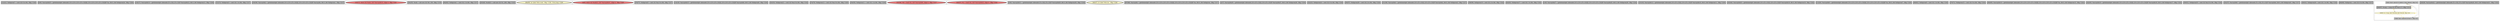 
digraph G {





subgraph cluster39 {


node418 [penwidth=3.0,fontsize=20,fillcolor=grey,label="[12/21]  %idxprom7 = sext i32 0 to i64, !dbg !1320",shape=rectangle,style=filled ]



}

subgraph cluster38 {


node417 [penwidth=3.0,fontsize=20,fillcolor=grey,label="[0/9]  %arrayidx25 = getelementptr inbounds [10 x [10 x [10 x [5 x i32]]]], [10 x [10 x [10 x [5 x i32]]]]* %a, i64 0, i64 %idxprom24, !dbg !1324",shape=rectangle,style=filled ]



}

subgraph cluster37 {


node416 [penwidth=3.0,fontsize=20,fillcolor=grey,label="[16/17]  %arrayidx14 = getelementptr inbounds [5 x i32], [5 x i32]* %arrayidx12, i64 0, i64 %idxprom13, !dbg !1320",shape=rectangle,style=filled ]



}

subgraph cluster36 {


node415 [penwidth=3.0,fontsize=20,fillcolor=grey,label="[72/73]  %idxprom3 = sext i32 1 to i64, !dbg !1317",shape=rectangle,style=filled ]



}

subgraph cluster15 {


node394 [penwidth=3.0,fontsize=20,fillcolor=grey,label="[30/39]  %arrayidx2 = getelementptr inbounds [10 x [10 x [5 x i32]]], [10 x [10 x [5 x i32]]]* %arrayidx, i64 0, i64 %idxprom1, !dbg !1317",shape=rectangle,style=filled ]



}

subgraph cluster40 {


node419 [penwidth=3.0,fontsize=20,fillcolor=lightcoral,label="[10/11]  store i32 %sub, i32* %arrayidx14, align 4, !dbg !1321",shape=ellipse,style=filled ]



}

subgraph cluster35 {


node414 [penwidth=3.0,fontsize=20,fillcolor=grey,label="[34/35]  %sub = sub nsw i32 %0, 100, !dbg !1319",shape=rectangle,style=filled ]



}

subgraph cluster11 {


node387 [penwidth=3.0,fontsize=20,fillcolor=grey,label="[82/83]  %idxprom1 = sext i32 1 to i64, !dbg !1317",shape=rectangle,style=filled ]



}

subgraph cluster19 {


node398 [penwidth=3.0,fontsize=20,fillcolor=grey,label="[25/26]  %sub23 = sub nsw i32 %1, 200, !dbg !1323",shape=rectangle,style=filled ]



}

subgraph cluster9 {


node385 [penwidth=3.0,fontsize=20,fillcolor=lemonchiffon,label="[84/85]  br label %for.cond, !dbg !1328, !llvm.loop !1329",shape=ellipse,style=filled ]



}

subgraph cluster8 {


node384 [penwidth=3.0,fontsize=20,fillcolor=lightcoral,label="[4/5]  store i32 %sub23, i32* %arrayidx31, align 4, !dbg !1325",shape=ellipse,style=filled ]



}

subgraph cluster10 {


node386 [penwidth=3.0,fontsize=20,fillcolor=grey,label="[76/77]  %idxprom5 = sext i32 %m.0 to i64, !dbg !1317",shape=rectangle,style=filled ]



}

subgraph cluster23 {


node402 [penwidth=3.0,fontsize=20,fillcolor=grey,label="[14/19]  %arrayidx10 = getelementptr inbounds [10 x [10 x [5 x i32]]], [10 x [10 x [5 x i32]]]* %arrayidx8, i64 0, i64 %idxprom9, !dbg !1320",shape=rectangle,style=filled ]



}

subgraph cluster7 {


node383 [penwidth=3.0,fontsize=20,fillcolor=grey,label="[52/53]  %idxprom21 = sext i32 %m.0 to i64, !dbg !1322",shape=rectangle,style=filled ]



}

subgraph cluster14 {


node393 [penwidth=3.0,fontsize=20,fillcolor=grey,label="[74/75]  %idxprom13 = sext i32 %m.0 to i64, !dbg !1320",shape=rectangle,style=filled ]



}

subgraph cluster6 {


node382 [penwidth=3.0,fontsize=20,fillcolor=grey,label="[54/55]  %idxprom11 = sext i32 1 to i64, !dbg !1320",shape=rectangle,style=filled ]



}

subgraph cluster30 {


node409 [penwidth=3.0,fontsize=20,fillcolor=lightcoral,label="[33/36]  %0 = load i32, i32* %arrayidx6, align 4, !dbg !1317",shape=ellipse,style=filled ]



}

subgraph cluster31 {


node410 [penwidth=3.0,fontsize=20,fillcolor=lightcoral,label="[24/27]  %1 = load i32, i32* %arrayidx22, align 4, !dbg !1322",shape=ellipse,style=filled ]



}

subgraph cluster0 {


node376 [penwidth=3.0,fontsize=20,fillcolor=grey,label="[3/6]  %arrayidx31 = getelementptr inbounds [5 x i32], [5 x i32]* %arrayidx29, i64 0, i64 %idxprom30, !dbg !1324",shape=rectangle,style=filled ]



}

subgraph cluster13 {


node392 [penwidth=3.0,fontsize=20,fillcolor=lemonchiffon,label="[46/47]  br label %for.inc, !dbg !1326",shape=ellipse,style=filled ]



}

subgraph cluster5 {


node381 [penwidth=3.0,fontsize=20,fillcolor=grey,label="[67/68]  %arrayidx = getelementptr inbounds [10 x [10 x [10 x [5 x i32]]]], [10 x [10 x [10 x [5 x i32]]]]* %a, i64 0, i64 %idxprom, !dbg !1317",shape=rectangle,style=filled ]



}

subgraph cluster1 {


node377 [penwidth=3.0,fontsize=20,fillcolor=grey,label="[2/7]  %arrayidx29 = getelementptr inbounds [10 x [5 x i32]], [10 x [5 x i32]]* %arrayidx27, i64 0, i64 %idxprom28, !dbg !1324",shape=rectangle,style=filled ]



}

subgraph cluster32 {


node411 [penwidth=3.0,fontsize=20,fillcolor=grey,label="[22/23]  %idxprom24 = sext i32 0 to i64, !dbg !1324",shape=rectangle,style=filled ]



}

subgraph cluster3 {


node379 [penwidth=3.0,fontsize=20,fillcolor=grey,label="[56/57]  %idxprom28 = sext i32 2 to i64, !dbg !1324",shape=rectangle,style=filled ]



}

subgraph cluster4 {


node380 [penwidth=3.0,fontsize=20,fillcolor=grey,label="[31/38]  %arrayidx4 = getelementptr inbounds [10 x [5 x i32]], [10 x [5 x i32]]* %arrayidx2, i64 0, i64 %idxprom3, !dbg !1317",shape=rectangle,style=filled ]



}

subgraph cluster17 {


node396 [penwidth=3.0,fontsize=20,fillcolor=grey,label="[58/59]  %idxprom19 = sext i32 2 to i64, !dbg !1322",shape=rectangle,style=filled ]



}

subgraph cluster16 {


node395 [penwidth=3.0,fontsize=20,fillcolor=grey,label="[62/63]  %idxprom17 = sext i32 1 to i64, !dbg !1322",shape=rectangle,style=filled ]



}

subgraph cluster2 {


node378 [penwidth=3.0,fontsize=20,fillcolor=grey,label="[1/8]  %arrayidx27 = getelementptr inbounds [10 x [10 x [5 x i32]]], [10 x [10 x [5 x i32]]]* %arrayidx25, i64 0, i64 %idxprom26, !dbg !1324",shape=rectangle,style=filled ]



}

subgraph cluster34 {


node413 [penwidth=3.0,fontsize=20,fillcolor=grey,label="[15/18]  %arrayidx12 = getelementptr inbounds [10 x [5 x i32]], [10 x [5 x i32]]* %arrayidx10, i64 0, i64 %idxprom11, !dbg !1320",shape=rectangle,style=filled ]



}

subgraph cluster22 {


node401 [penwidth=3.0,fontsize=20,fillcolor=grey,label="[43/44]  %arrayidx20 = getelementptr inbounds [10 x [5 x i32]], [10 x [5 x i32]]* %arrayidx18, i64 0, i64 %idxprom19, !dbg !1322",shape=rectangle,style=filled ]



}

subgraph cluster25 {


node404 [penwidth=3.0,fontsize=20,fillcolor=grey,label="[13/20]  %arrayidx8 = getelementptr inbounds [10 x [10 x [10 x [5 x i32]]]], [10 x [10 x [10 x [5 x i32]]]]* %a, i64 0, i64 %idxprom7, !dbg !1320",shape=rectangle,style=filled ]



}

subgraph cluster18 {


node397 [penwidth=3.0,fontsize=20,fillcolor=grey,label="[60/61]  %idxprom9 = sext i32 1 to i64, !dbg !1320",shape=rectangle,style=filled ]



}

subgraph cluster29 {


node408 [penwidth=3.0,fontsize=20,fillcolor=grey,label="[70/71]  %idxprom15 = sext i32 0 to i64, !dbg !1322",shape=rectangle,style=filled ]



}

subgraph cluster20 {


node399 [penwidth=3.0,fontsize=20,fillcolor=grey,label="[64/65]  %arrayidx16 = getelementptr inbounds [10 x [10 x [10 x [5 x i32]]]], [10 x [10 x [10 x [5 x i32]]]]* %a, i64 0, i64 %idxprom15, !dbg !1322",shape=rectangle,style=filled ]



}

subgraph cluster26 {


node405 [penwidth=3.0,fontsize=20,fillcolor=grey,label="[42/45]  %arrayidx18 = getelementptr inbounds [10 x [10 x [5 x i32]]], [10 x [10 x [5 x i32]]]* %arrayidx16, i64 0, i64 %idxprom17, !dbg !1322",shape=rectangle,style=filled ]



}

subgraph cluster24 {


node403 [penwidth=3.0,fontsize=20,fillcolor=grey,label="[50/51]  %idxprom30 = sext i32 %m.0 to i64, !dbg !1324",shape=rectangle,style=filled ]



}

subgraph cluster28 {


node407 [penwidth=3.0,fontsize=20,fillcolor=grey,label="[32/37]  %arrayidx6 = getelementptr inbounds [5 x i32], [5 x i32]* %arrayidx4, i64 0, i64 %idxprom5, !dbg !1317",shape=rectangle,style=filled ]



}

subgraph cluster27 {


node406 [penwidth=3.0,fontsize=20,fillcolor=grey,label="[40/41]  %idxprom26 = sext i32 1 to i64, !dbg !1324",shape=rectangle,style=filled ]



}

subgraph cluster21 {


node400 [penwidth=3.0,fontsize=20,fillcolor=grey,label="[66/69]  %idxprom = sext i32 0 to i64, !dbg !1317",shape=rectangle,style=filled ]



}

subgraph cluster12 {


node391 [fillcolor=grey,label="[78/81]  %m.0 = phi i32 [ 0, %entry ], [ %inc, %for.inc ], !dbg !1311",shape=rectangle,style=filled ]
node390 [penwidth=3.0,fontsize=20,fillcolor=grey,label="[48/87]  %cmp = icmp slt i32 %m.0, 5, !dbg !1313",shape=rectangle,style=filled ]
node388 [fillcolor=lemonchiffon,label="[49/86]  br i1 %cmp, label %for.body, label %for.end, !dbg !1314",shape=ellipse,style=filled ]
node389 [fillcolor=grey,label="[79/80]  %inc = add nsw i32 %m.0, 1, !dbg !1327",shape=rectangle,style=filled ]

node390->node388 [style=solid,color=black,label="",penwidth=0.5,fontcolor=black ]
node389->node391 [style=solid,color=black,label="",penwidth=0.5,fontcolor=black ]
node388->node390 [style=solid,color=gold,label="C",penwidth=1.0,fontcolor=gold ]
node391->node389 [style=solid,color=black,label="",penwidth=0.5,fontcolor=black ]
node388->node389 [style=solid,color=gold,label="C",penwidth=1.0,fontcolor=gold ]
node388->node391 [style=solid,color=gold,label="C",penwidth=1.0,fontcolor=gold ]
node391->node390 [style=solid,color=black,label="",penwidth=0.5,fontcolor=black ]
node388->node388 [style=solid,color=gold,label="C",penwidth=1.0,fontcolor=gold ]


}

subgraph cluster33 {


node412 [penwidth=3.0,fontsize=20,fillcolor=grey,label="[28/29]  %arrayidx22 = getelementptr inbounds [5 x i32], [5 x i32]* %arrayidx20, i64 0, i64 %idxprom21, !dbg !1322",shape=rectangle,style=filled ]



}

}
